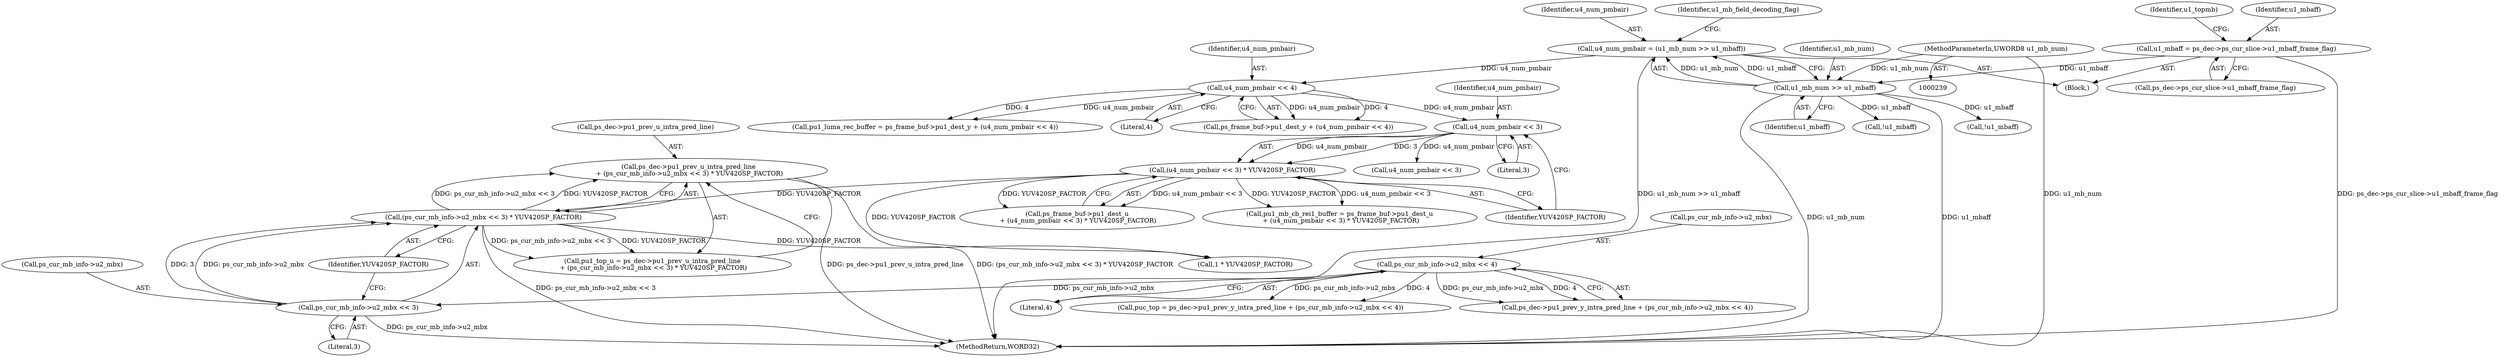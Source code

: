 digraph "0_Android_a583270e1c96d307469c83dc42bd3c5f1b9ef63f@pointer" {
"1000640" [label="(Call,ps_dec->pu1_prev_u_intra_pred_line\n + (ps_cur_mb_info->u2_mbx << 3) * YUV420SP_FACTOR)"];
"1000644" [label="(Call,(ps_cur_mb_info->u2_mbx << 3) * YUV420SP_FACTOR)"];
"1000645" [label="(Call,ps_cur_mb_info->u2_mbx << 3)"];
"1000633" [label="(Call,ps_cur_mb_info->u2_mbx << 4)"];
"1000551" [label="(Call,(u4_num_pmbair << 3) * YUV420SP_FACTOR)"];
"1000552" [label="(Call,u4_num_pmbair << 3)"];
"1000542" [label="(Call,u4_num_pmbair << 4)"];
"1000361" [label="(Call,u4_num_pmbair = (u1_mb_num >> u1_mbaff))"];
"1000363" [label="(Call,u1_mb_num >> u1_mbaff)"];
"1000242" [label="(MethodParameterIn,UWORD8 u1_mb_num)"];
"1000349" [label="(Call,u1_mbaff = ps_dec->ps_cur_slice->u1_mbaff_frame_flag)"];
"1000637" [label="(Literal,4)"];
"1000553" [label="(Identifier,u4_num_pmbair)"];
"1003254" [label="(MethodReturn,WORD32)"];
"1000351" [label="(Call,ps_dec->ps_cur_slice->u1_mbaff_frame_flag)"];
"1000650" [label="(Identifier,YUV420SP_FACTOR)"];
"1000552" [label="(Call,u4_num_pmbair << 3)"];
"1000638" [label="(Call,pu1_top_u = ps_dec->pu1_prev_u_intra_pred_line\n + (ps_cur_mb_info->u2_mbx << 3) * YUV420SP_FACTOR)"];
"1000633" [label="(Call,ps_cur_mb_info->u2_mbx << 4)"];
"1000362" [label="(Identifier,u4_num_pmbair)"];
"1000365" [label="(Identifier,u1_mbaff)"];
"1000361" [label="(Call,u4_num_pmbair = (u1_mb_num >> u1_mbaff))"];
"1000542" [label="(Call,u4_num_pmbair << 4)"];
"1000367" [label="(Identifier,u1_mb_field_decoding_flag)"];
"1000551" [label="(Call,(u4_num_pmbair << 3) * YUV420SP_FACTOR)"];
"1000364" [label="(Identifier,u1_mb_num)"];
"1000562" [label="(Call,u4_num_pmbair << 3)"];
"1000538" [label="(Call,ps_frame_buf->pu1_dest_y + (u4_num_pmbair << 4))"];
"1000543" [label="(Identifier,u4_num_pmbair)"];
"1001936" [label="(Call,!u1_mbaff)"];
"1000627" [label="(Call,puc_top = ps_dec->pu1_prev_y_intra_pred_line + (ps_cur_mb_info->u2_mbx << 4))"];
"1000544" [label="(Literal,4)"];
"1000357" [label="(Identifier,u1_topmb)"];
"1000545" [label="(Call,pu1_mb_cb_rei1_buffer = ps_frame_buf->pu1_dest_u\n + (u4_num_pmbair << 3) * YUV420SP_FACTOR)"];
"1001123" [label="(Call,!u1_mbaff)"];
"1000536" [label="(Call,pu1_luma_rec_buffer = ps_frame_buf->pu1_dest_y + (u4_num_pmbair << 4))"];
"1000641" [label="(Call,ps_dec->pu1_prev_u_intra_pred_line)"];
"1000646" [label="(Call,ps_cur_mb_info->u2_mbx)"];
"1000243" [label="(Block,)"];
"1000242" [label="(MethodParameterIn,UWORD8 u1_mb_num)"];
"1000555" [label="(Identifier,YUV420SP_FACTOR)"];
"1000629" [label="(Call,ps_dec->pu1_prev_y_intra_pred_line + (ps_cur_mb_info->u2_mbx << 4))"];
"1000363" [label="(Call,u1_mb_num >> u1_mbaff)"];
"1000634" [label="(Call,ps_cur_mb_info->u2_mbx)"];
"1000644" [label="(Call,(ps_cur_mb_info->u2_mbx << 3) * YUV420SP_FACTOR)"];
"1000350" [label="(Identifier,u1_mbaff)"];
"1000640" [label="(Call,ps_dec->pu1_prev_u_intra_pred_line\n + (ps_cur_mb_info->u2_mbx << 3) * YUV420SP_FACTOR)"];
"1000645" [label="(Call,ps_cur_mb_info->u2_mbx << 3)"];
"1000649" [label="(Literal,3)"];
"1000547" [label="(Call,ps_frame_buf->pu1_dest_u\n + (u4_num_pmbair << 3) * YUV420SP_FACTOR)"];
"1000554" [label="(Literal,3)"];
"1000349" [label="(Call,u1_mbaff = ps_dec->ps_cur_slice->u1_mbaff_frame_flag)"];
"1000672" [label="(Call,1 * YUV420SP_FACTOR)"];
"1000640" -> "1000638"  [label="AST: "];
"1000640" -> "1000644"  [label="CFG: "];
"1000641" -> "1000640"  [label="AST: "];
"1000644" -> "1000640"  [label="AST: "];
"1000638" -> "1000640"  [label="CFG: "];
"1000640" -> "1003254"  [label="DDG: ps_dec->pu1_prev_u_intra_pred_line"];
"1000640" -> "1003254"  [label="DDG: (ps_cur_mb_info->u2_mbx << 3) * YUV420SP_FACTOR"];
"1000644" -> "1000640"  [label="DDG: ps_cur_mb_info->u2_mbx << 3"];
"1000644" -> "1000640"  [label="DDG: YUV420SP_FACTOR"];
"1000644" -> "1000650"  [label="CFG: "];
"1000645" -> "1000644"  [label="AST: "];
"1000650" -> "1000644"  [label="AST: "];
"1000644" -> "1003254"  [label="DDG: ps_cur_mb_info->u2_mbx << 3"];
"1000644" -> "1000638"  [label="DDG: ps_cur_mb_info->u2_mbx << 3"];
"1000644" -> "1000638"  [label="DDG: YUV420SP_FACTOR"];
"1000645" -> "1000644"  [label="DDG: ps_cur_mb_info->u2_mbx"];
"1000645" -> "1000644"  [label="DDG: 3"];
"1000551" -> "1000644"  [label="DDG: YUV420SP_FACTOR"];
"1000644" -> "1000672"  [label="DDG: YUV420SP_FACTOR"];
"1000645" -> "1000649"  [label="CFG: "];
"1000646" -> "1000645"  [label="AST: "];
"1000649" -> "1000645"  [label="AST: "];
"1000650" -> "1000645"  [label="CFG: "];
"1000645" -> "1003254"  [label="DDG: ps_cur_mb_info->u2_mbx"];
"1000633" -> "1000645"  [label="DDG: ps_cur_mb_info->u2_mbx"];
"1000633" -> "1000629"  [label="AST: "];
"1000633" -> "1000637"  [label="CFG: "];
"1000634" -> "1000633"  [label="AST: "];
"1000637" -> "1000633"  [label="AST: "];
"1000629" -> "1000633"  [label="CFG: "];
"1000633" -> "1000627"  [label="DDG: ps_cur_mb_info->u2_mbx"];
"1000633" -> "1000627"  [label="DDG: 4"];
"1000633" -> "1000629"  [label="DDG: ps_cur_mb_info->u2_mbx"];
"1000633" -> "1000629"  [label="DDG: 4"];
"1000551" -> "1000547"  [label="AST: "];
"1000551" -> "1000555"  [label="CFG: "];
"1000552" -> "1000551"  [label="AST: "];
"1000555" -> "1000551"  [label="AST: "];
"1000547" -> "1000551"  [label="CFG: "];
"1000551" -> "1000545"  [label="DDG: u4_num_pmbair << 3"];
"1000551" -> "1000545"  [label="DDG: YUV420SP_FACTOR"];
"1000551" -> "1000547"  [label="DDG: u4_num_pmbair << 3"];
"1000551" -> "1000547"  [label="DDG: YUV420SP_FACTOR"];
"1000552" -> "1000551"  [label="DDG: u4_num_pmbair"];
"1000552" -> "1000551"  [label="DDG: 3"];
"1000551" -> "1000672"  [label="DDG: YUV420SP_FACTOR"];
"1000552" -> "1000554"  [label="CFG: "];
"1000553" -> "1000552"  [label="AST: "];
"1000554" -> "1000552"  [label="AST: "];
"1000555" -> "1000552"  [label="CFG: "];
"1000542" -> "1000552"  [label="DDG: u4_num_pmbair"];
"1000552" -> "1000562"  [label="DDG: u4_num_pmbair"];
"1000542" -> "1000538"  [label="AST: "];
"1000542" -> "1000544"  [label="CFG: "];
"1000543" -> "1000542"  [label="AST: "];
"1000544" -> "1000542"  [label="AST: "];
"1000538" -> "1000542"  [label="CFG: "];
"1000542" -> "1000536"  [label="DDG: u4_num_pmbair"];
"1000542" -> "1000536"  [label="DDG: 4"];
"1000542" -> "1000538"  [label="DDG: u4_num_pmbair"];
"1000542" -> "1000538"  [label="DDG: 4"];
"1000361" -> "1000542"  [label="DDG: u4_num_pmbair"];
"1000361" -> "1000243"  [label="AST: "];
"1000361" -> "1000363"  [label="CFG: "];
"1000362" -> "1000361"  [label="AST: "];
"1000363" -> "1000361"  [label="AST: "];
"1000367" -> "1000361"  [label="CFG: "];
"1000361" -> "1003254"  [label="DDG: u1_mb_num >> u1_mbaff"];
"1000363" -> "1000361"  [label="DDG: u1_mb_num"];
"1000363" -> "1000361"  [label="DDG: u1_mbaff"];
"1000363" -> "1000365"  [label="CFG: "];
"1000364" -> "1000363"  [label="AST: "];
"1000365" -> "1000363"  [label="AST: "];
"1000363" -> "1003254"  [label="DDG: u1_mbaff"];
"1000363" -> "1003254"  [label="DDG: u1_mb_num"];
"1000242" -> "1000363"  [label="DDG: u1_mb_num"];
"1000349" -> "1000363"  [label="DDG: u1_mbaff"];
"1000363" -> "1001123"  [label="DDG: u1_mbaff"];
"1000363" -> "1001936"  [label="DDG: u1_mbaff"];
"1000242" -> "1000239"  [label="AST: "];
"1000242" -> "1003254"  [label="DDG: u1_mb_num"];
"1000349" -> "1000243"  [label="AST: "];
"1000349" -> "1000351"  [label="CFG: "];
"1000350" -> "1000349"  [label="AST: "];
"1000351" -> "1000349"  [label="AST: "];
"1000357" -> "1000349"  [label="CFG: "];
"1000349" -> "1003254"  [label="DDG: ps_dec->ps_cur_slice->u1_mbaff_frame_flag"];
}
